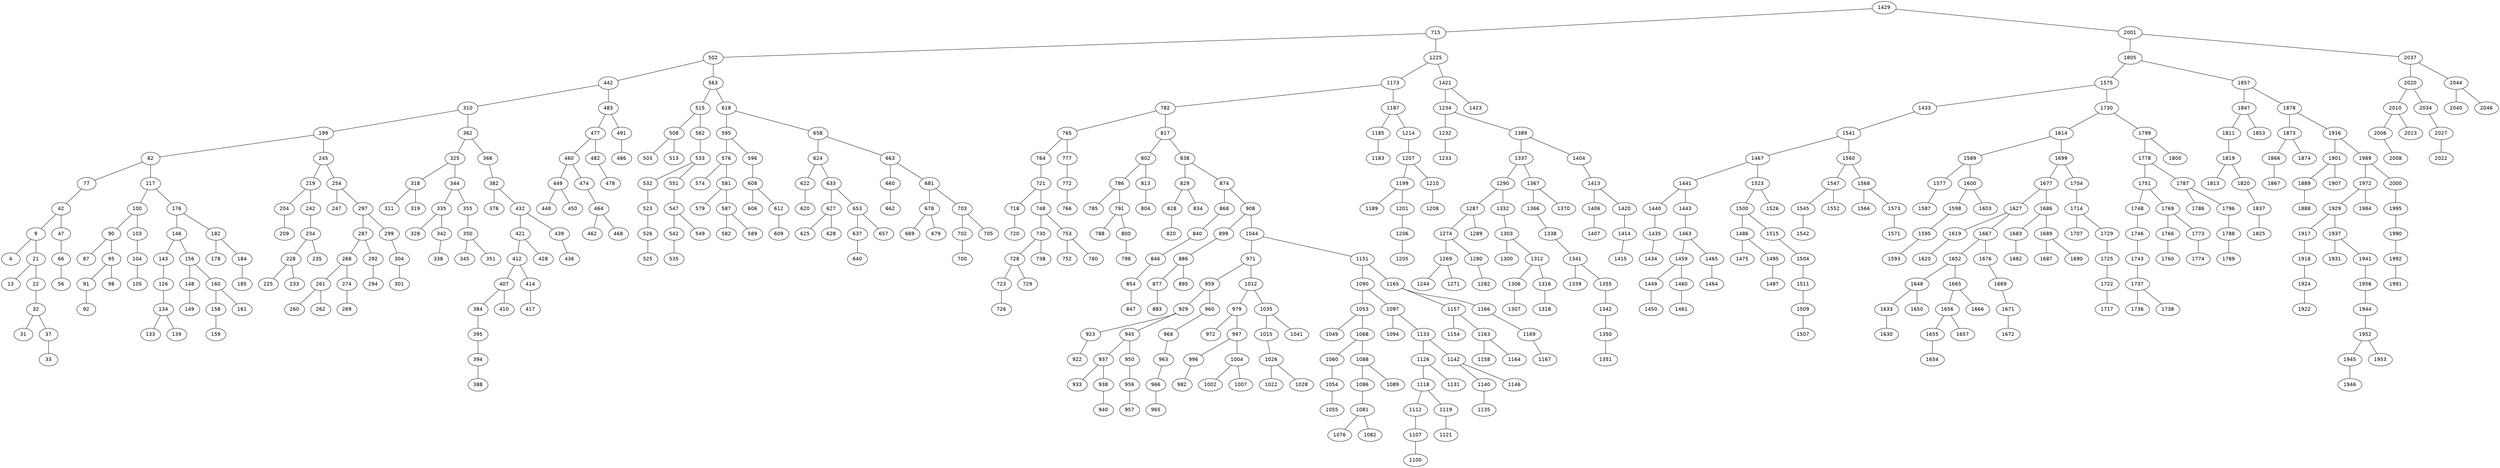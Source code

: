 graph BST {
    node [fontname="Helvetica"];
    1429 [label="1429"];
    1429 -- 715;
    715 [label="715"];
    715 -- 502;
    502 [label="502"];
    502 -- 442;
    442 [label="442"];
    442 -- 310;
    310 [label="310"];
    310 -- 199;
    199 [label="199"];
    199 -- 82;
    82 [label="82"];
    82 -- 77;
    77 [label="77"];
    77 -- 42;
    42 [label="42"];
    42 -- 9;
    9 [label="9"];
    9 -- 4;
    4 [label="4"];
    9 -- 21;
    21 [label="21"];
    21 -- 13;
    13 [label="13"];
    21 -- 22;
    22 [label="22"];
    22 -- 32;
    32 [label="32"];
    32 -- 31;
    31 [label="31"];
    32 -- 37;
    37 [label="37"];
    37 -- 33;
    33 [label="33"];
    42 -- 47;
    47 [label="47"];
    47 -- 66;
    66 [label="66"];
    66 -- 56;
    56 [label="56"];
    82 -- 117;
    117 [label="117"];
    117 -- 100;
    100 [label="100"];
    100 -- 90;
    90 [label="90"];
    90 -- 87;
    87 [label="87"];
    90 -- 95;
    95 [label="95"];
    95 -- 91;
    91 [label="91"];
    91 -- 92;
    92 [label="92"];
    95 -- 98;
    98 [label="98"];
    100 -- 103;
    103 [label="103"];
    103 -- 104;
    104 [label="104"];
    104 -- 105;
    105 [label="105"];
    117 -- 176;
    176 [label="176"];
    176 -- 146;
    146 [label="146"];
    146 -- 143;
    143 [label="143"];
    143 -- 126;
    126 [label="126"];
    126 -- 134;
    134 [label="134"];
    134 -- 133;
    133 [label="133"];
    134 -- 139;
    139 [label="139"];
    146 -- 156;
    156 [label="156"];
    156 -- 148;
    148 [label="148"];
    148 -- 149;
    149 [label="149"];
    156 -- 160;
    160 [label="160"];
    160 -- 158;
    158 [label="158"];
    158 -- 159;
    159 [label="159"];
    160 -- 161;
    161 [label="161"];
    176 -- 182;
    182 [label="182"];
    182 -- 178;
    178 [label="178"];
    182 -- 184;
    184 [label="184"];
    184 -- 185;
    185 [label="185"];
    199 -- 245;
    245 [label="245"];
    245 -- 219;
    219 [label="219"];
    219 -- 204;
    204 [label="204"];
    204 -- 209;
    209 [label="209"];
    219 -- 242;
    242 [label="242"];
    242 -- 234;
    234 [label="234"];
    234 -- 228;
    228 [label="228"];
    228 -- 225;
    225 [label="225"];
    228 -- 233;
    233 [label="233"];
    234 -- 235;
    235 [label="235"];
    245 -- 254;
    254 [label="254"];
    254 -- 247;
    247 [label="247"];
    254 -- 297;
    297 [label="297"];
    297 -- 287;
    287 [label="287"];
    287 -- 268;
    268 [label="268"];
    268 -- 261;
    261 [label="261"];
    261 -- 260;
    260 [label="260"];
    261 -- 262;
    262 [label="262"];
    268 -- 274;
    274 [label="274"];
    274 -- 269;
    269 [label="269"];
    287 -- 292;
    292 [label="292"];
    292 -- 294;
    294 [label="294"];
    297 -- 299;
    299 [label="299"];
    299 -- 304;
    304 [label="304"];
    304 -- 301;
    301 [label="301"];
    310 -- 362;
    362 [label="362"];
    362 -- 325;
    325 [label="325"];
    325 -- 318;
    318 [label="318"];
    318 -- 311;
    311 [label="311"];
    318 -- 319;
    319 [label="319"];
    325 -- 344;
    344 [label="344"];
    344 -- 335;
    335 [label="335"];
    335 -- 328;
    328 [label="328"];
    335 -- 342;
    342 [label="342"];
    342 -- 338;
    338 [label="338"];
    344 -- 355;
    355 [label="355"];
    355 -- 350;
    350 [label="350"];
    350 -- 345;
    345 [label="345"];
    350 -- 351;
    351 [label="351"];
    362 -- 366;
    366 [label="366"];
    366 -- 382;
    382 [label="382"];
    382 -- 376;
    376 [label="376"];
    382 -- 432;
    432 [label="432"];
    432 -- 421;
    421 [label="421"];
    421 -- 412;
    412 [label="412"];
    412 -- 407;
    407 [label="407"];
    407 -- 384;
    384 [label="384"];
    384 -- 395;
    395 [label="395"];
    395 -- 394;
    394 [label="394"];
    394 -- 388;
    388 [label="388"];
    407 -- 410;
    410 [label="410"];
    412 -- 414;
    414 [label="414"];
    414 -- 417;
    417 [label="417"];
    421 -- 428;
    428 [label="428"];
    432 -- 439;
    439 [label="439"];
    439 -- 436;
    436 [label="436"];
    442 -- 483;
    483 [label="483"];
    483 -- 477;
    477 [label="477"];
    477 -- 460;
    460 [label="460"];
    460 -- 449;
    449 [label="449"];
    449 -- 448;
    448 [label="448"];
    449 -- 450;
    450 [label="450"];
    460 -- 474;
    474 [label="474"];
    474 -- 464;
    464 [label="464"];
    464 -- 462;
    462 [label="462"];
    464 -- 468;
    468 [label="468"];
    477 -- 482;
    482 [label="482"];
    482 -- 478;
    478 [label="478"];
    483 -- 491;
    491 [label="491"];
    491 -- 486;
    486 [label="486"];
    502 -- 563;
    563 [label="563"];
    563 -- 515;
    515 [label="515"];
    515 -- 508;
    508 [label="508"];
    508 -- 503;
    503 [label="503"];
    508 -- 513;
    513 [label="513"];
    515 -- 562;
    562 [label="562"];
    562 -- 533;
    533 [label="533"];
    533 -- 532;
    532 [label="532"];
    532 -- 523;
    523 [label="523"];
    523 -- 526;
    526 [label="526"];
    526 -- 525;
    525 [label="525"];
    533 -- 551;
    551 [label="551"];
    551 -- 547;
    547 [label="547"];
    547 -- 542;
    542 [label="542"];
    542 -- 535;
    535 [label="535"];
    547 -- 549;
    549 [label="549"];
    563 -- 618;
    618 [label="618"];
    618 -- 595;
    595 [label="595"];
    595 -- 576;
    576 [label="576"];
    576 -- 574;
    574 [label="574"];
    576 -- 581;
    581 [label="581"];
    581 -- 579;
    579 [label="579"];
    581 -- 587;
    587 [label="587"];
    587 -- 582;
    582 [label="582"];
    587 -- 589;
    589 [label="589"];
    595 -- 596;
    596 [label="596"];
    596 -- 608;
    608 [label="608"];
    608 -- 606;
    606 [label="606"];
    608 -- 612;
    612 [label="612"];
    612 -- 609;
    609 [label="609"];
    618 -- 658;
    658 [label="658"];
    658 -- 624;
    624 [label="624"];
    624 -- 622;
    622 [label="622"];
    622 -- 620;
    620 [label="620"];
    624 -- 633;
    633 [label="633"];
    633 -- 627;
    627 [label="627"];
    627 -- 625;
    625 [label="625"];
    627 -- 628;
    628 [label="628"];
    633 -- 653;
    653 [label="653"];
    653 -- 637;
    637 [label="637"];
    637 -- 640;
    640 [label="640"];
    653 -- 657;
    657 [label="657"];
    658 -- 663;
    663 [label="663"];
    663 -- 660;
    660 [label="660"];
    660 -- 662;
    662 [label="662"];
    663 -- 681;
    681 [label="681"];
    681 -- 678;
    678 [label="678"];
    678 -- 669;
    669 [label="669"];
    678 -- 679;
    679 [label="679"];
    681 -- 703;
    703 [label="703"];
    703 -- 702;
    702 [label="702"];
    702 -- 700;
    700 [label="700"];
    703 -- 705;
    705 [label="705"];
    715 -- 1225;
    1225 [label="1225"];
    1225 -- 1173;
    1173 [label="1173"];
    1173 -- 782;
    782 [label="782"];
    782 -- 765;
    765 [label="765"];
    765 -- 764;
    764 [label="764"];
    764 -- 721;
    721 [label="721"];
    721 -- 718;
    718 [label="718"];
    718 -- 720;
    720 [label="720"];
    721 -- 748;
    748 [label="748"];
    748 -- 730;
    730 [label="730"];
    730 -- 728;
    728 [label="728"];
    728 -- 723;
    723 [label="723"];
    723 -- 726;
    726 [label="726"];
    728 -- 729;
    729 [label="729"];
    730 -- 738;
    738 [label="738"];
    748 -- 753;
    753 [label="753"];
    753 -- 752;
    752 [label="752"];
    753 -- 760;
    760 [label="760"];
    765 -- 777;
    777 [label="777"];
    777 -- 772;
    772 [label="772"];
    772 -- 766;
    766 [label="766"];
    782 -- 817;
    817 [label="817"];
    817 -- 802;
    802 [label="802"];
    802 -- 786;
    786 [label="786"];
    786 -- 785;
    785 [label="785"];
    786 -- 791;
    791 [label="791"];
    791 -- 788;
    788 [label="788"];
    791 -- 800;
    800 [label="800"];
    800 -- 798;
    798 [label="798"];
    802 -- 813;
    813 [label="813"];
    813 -- 804;
    804 [label="804"];
    817 -- 838;
    838 [label="838"];
    838 -- 829;
    829 [label="829"];
    829 -- 828;
    828 [label="828"];
    828 -- 820;
    820 [label="820"];
    829 -- 834;
    834 [label="834"];
    838 -- 874;
    874 [label="874"];
    874 -- 868;
    868 [label="868"];
    868 -- 840;
    840 [label="840"];
    840 -- 846;
    846 [label="846"];
    846 -- 854;
    854 [label="854"];
    854 -- 847;
    847 [label="847"];
    874 -- 908;
    908 [label="908"];
    908 -- 899;
    899 [label="899"];
    899 -- 886;
    886 [label="886"];
    886 -- 877;
    877 [label="877"];
    877 -- 883;
    883 [label="883"];
    886 -- 895;
    895 [label="895"];
    908 -- 1044;
    1044 [label="1044"];
    1044 -- 971;
    971 [label="971"];
    971 -- 959;
    959 [label="959"];
    959 -- 929;
    929 [label="929"];
    929 -- 923;
    923 [label="923"];
    923 -- 922;
    922 [label="922"];
    929 -- 945;
    945 [label="945"];
    945 -- 937;
    937 [label="937"];
    937 -- 933;
    933 [label="933"];
    937 -- 938;
    938 [label="938"];
    938 -- 940;
    940 [label="940"];
    945 -- 950;
    950 [label="950"];
    950 -- 956;
    956 [label="956"];
    956 -- 957;
    957 [label="957"];
    959 -- 960;
    960 [label="960"];
    960 -- 968;
    968 [label="968"];
    968 -- 963;
    963 [label="963"];
    963 -- 966;
    966 [label="966"];
    966 -- 965;
    965 [label="965"];
    971 -- 1012;
    1012 [label="1012"];
    1012 -- 979;
    979 [label="979"];
    979 -- 972;
    972 [label="972"];
    979 -- 997;
    997 [label="997"];
    997 -- 996;
    996 [label="996"];
    996 -- 982;
    982 [label="982"];
    997 -- 1004;
    1004 [label="1004"];
    1004 -- 1002;
    1002 [label="1002"];
    1004 -- 1007;
    1007 [label="1007"];
    1012 -- 1035;
    1035 [label="1035"];
    1035 -- 1015;
    1015 [label="1015"];
    1015 -- 1026;
    1026 [label="1026"];
    1026 -- 1022;
    1022 [label="1022"];
    1026 -- 1028;
    1028 [label="1028"];
    1035 -- 1041;
    1041 [label="1041"];
    1044 -- 1151;
    1151 [label="1151"];
    1151 -- 1090;
    1090 [label="1090"];
    1090 -- 1053;
    1053 [label="1053"];
    1053 -- 1049;
    1049 [label="1049"];
    1053 -- 1068;
    1068 [label="1068"];
    1068 -- 1060;
    1060 [label="1060"];
    1060 -- 1054;
    1054 [label="1054"];
    1054 -- 1055;
    1055 [label="1055"];
    1068 -- 1088;
    1088 [label="1088"];
    1088 -- 1086;
    1086 [label="1086"];
    1086 -- 1081;
    1081 [label="1081"];
    1081 -- 1076;
    1076 [label="1076"];
    1081 -- 1082;
    1082 [label="1082"];
    1088 -- 1089;
    1089 [label="1089"];
    1090 -- 1097;
    1097 [label="1097"];
    1097 -- 1094;
    1094 [label="1094"];
    1097 -- 1133;
    1133 [label="1133"];
    1133 -- 1126;
    1126 [label="1126"];
    1126 -- 1118;
    1118 [label="1118"];
    1118 -- 1112;
    1112 [label="1112"];
    1112 -- 1107;
    1107 [label="1107"];
    1107 -- 1100;
    1100 [label="1100"];
    1118 -- 1119;
    1119 [label="1119"];
    1119 -- 1121;
    1121 [label="1121"];
    1126 -- 1131;
    1131 [label="1131"];
    1133 -- 1142;
    1142 [label="1142"];
    1142 -- 1140;
    1140 [label="1140"];
    1140 -- 1135;
    1135 [label="1135"];
    1142 -- 1146;
    1146 [label="1146"];
    1151 -- 1165;
    1165 [label="1165"];
    1165 -- 1157;
    1157 [label="1157"];
    1157 -- 1154;
    1154 [label="1154"];
    1157 -- 1163;
    1163 [label="1163"];
    1163 -- 1158;
    1158 [label="1158"];
    1163 -- 1164;
    1164 [label="1164"];
    1165 -- 1166;
    1166 [label="1166"];
    1166 -- 1169;
    1169 [label="1169"];
    1169 -- 1167;
    1167 [label="1167"];
    1173 -- 1187;
    1187 [label="1187"];
    1187 -- 1185;
    1185 [label="1185"];
    1185 -- 1183;
    1183 [label="1183"];
    1187 -- 1214;
    1214 [label="1214"];
    1214 -- 1207;
    1207 [label="1207"];
    1207 -- 1199;
    1199 [label="1199"];
    1199 -- 1189;
    1189 [label="1189"];
    1199 -- 1201;
    1201 [label="1201"];
    1201 -- 1206;
    1206 [label="1206"];
    1206 -- 1205;
    1205 [label="1205"];
    1207 -- 1210;
    1210 [label="1210"];
    1210 -- 1208;
    1208 [label="1208"];
    1225 -- 1421;
    1421 [label="1421"];
    1421 -- 1234;
    1234 [label="1234"];
    1234 -- 1232;
    1232 [label="1232"];
    1232 -- 1233;
    1233 [label="1233"];
    1234 -- 1389;
    1389 [label="1389"];
    1389 -- 1337;
    1337 [label="1337"];
    1337 -- 1290;
    1290 [label="1290"];
    1290 -- 1287;
    1287 [label="1287"];
    1287 -- 1274;
    1274 [label="1274"];
    1274 -- 1269;
    1269 [label="1269"];
    1269 -- 1244;
    1244 [label="1244"];
    1269 -- 1271;
    1271 [label="1271"];
    1274 -- 1280;
    1280 [label="1280"];
    1280 -- 1282;
    1282 [label="1282"];
    1287 -- 1289;
    1289 [label="1289"];
    1290 -- 1332;
    1332 [label="1332"];
    1332 -- 1303;
    1303 [label="1303"];
    1303 -- 1300;
    1300 [label="1300"];
    1303 -- 1312;
    1312 [label="1312"];
    1312 -- 1306;
    1306 [label="1306"];
    1306 -- 1307;
    1307 [label="1307"];
    1312 -- 1316;
    1316 [label="1316"];
    1316 -- 1318;
    1318 [label="1318"];
    1337 -- 1367;
    1367 [label="1367"];
    1367 -- 1366;
    1366 [label="1366"];
    1366 -- 1338;
    1338 [label="1338"];
    1338 -- 1341;
    1341 [label="1341"];
    1341 -- 1339;
    1339 [label="1339"];
    1341 -- 1355;
    1355 [label="1355"];
    1355 -- 1342;
    1342 [label="1342"];
    1342 -- 1350;
    1350 [label="1350"];
    1350 -- 1351;
    1351 [label="1351"];
    1367 -- 1370;
    1370 [label="1370"];
    1389 -- 1404;
    1404 [label="1404"];
    1404 -- 1413;
    1413 [label="1413"];
    1413 -- 1406;
    1406 [label="1406"];
    1406 -- 1407;
    1407 [label="1407"];
    1413 -- 1420;
    1420 [label="1420"];
    1420 -- 1414;
    1414 [label="1414"];
    1414 -- 1415;
    1415 [label="1415"];
    1421 -- 1423;
    1423 [label="1423"];
    1429 -- 2001;
    2001 [label="2001"];
    2001 -- 1805;
    1805 [label="1805"];
    1805 -- 1575;
    1575 [label="1575"];
    1575 -- 1433;
    1433 [label="1433"];
    1433 -- 1541;
    1541 [label="1541"];
    1541 -- 1467;
    1467 [label="1467"];
    1467 -- 1441;
    1441 [label="1441"];
    1441 -- 1440;
    1440 [label="1440"];
    1440 -- 1435;
    1435 [label="1435"];
    1435 -- 1434;
    1434 [label="1434"];
    1441 -- 1443;
    1443 [label="1443"];
    1443 -- 1463;
    1463 [label="1463"];
    1463 -- 1459;
    1459 [label="1459"];
    1459 -- 1449;
    1449 [label="1449"];
    1449 -- 1450;
    1450 [label="1450"];
    1459 -- 1460;
    1460 [label="1460"];
    1460 -- 1461;
    1461 [label="1461"];
    1463 -- 1465;
    1465 [label="1465"];
    1465 -- 1464;
    1464 [label="1464"];
    1467 -- 1523;
    1523 [label="1523"];
    1523 -- 1500;
    1500 [label="1500"];
    1500 -- 1486;
    1486 [label="1486"];
    1486 -- 1475;
    1475 [label="1475"];
    1486 -- 1495;
    1495 [label="1495"];
    1495 -- 1487;
    1487 [label="1487"];
    1500 -- 1515;
    1515 [label="1515"];
    1515 -- 1504;
    1504 [label="1504"];
    1504 -- 1511;
    1511 [label="1511"];
    1511 -- 1509;
    1509 [label="1509"];
    1509 -- 1507;
    1507 [label="1507"];
    1523 -- 1526;
    1526 [label="1526"];
    1541 -- 1560;
    1560 [label="1560"];
    1560 -- 1547;
    1547 [label="1547"];
    1547 -- 1545;
    1545 [label="1545"];
    1545 -- 1542;
    1542 [label="1542"];
    1547 -- 1552;
    1552 [label="1552"];
    1560 -- 1568;
    1568 [label="1568"];
    1568 -- 1566;
    1566 [label="1566"];
    1568 -- 1573;
    1573 [label="1573"];
    1573 -- 1571;
    1571 [label="1571"];
    1575 -- 1730;
    1730 [label="1730"];
    1730 -- 1614;
    1614 [label="1614"];
    1614 -- 1589;
    1589 [label="1589"];
    1589 -- 1577;
    1577 [label="1577"];
    1577 -- 1587;
    1587 [label="1587"];
    1589 -- 1600;
    1600 [label="1600"];
    1600 -- 1598;
    1598 [label="1598"];
    1598 -- 1595;
    1595 [label="1595"];
    1595 -- 1593;
    1593 [label="1593"];
    1600 -- 1603;
    1603 [label="1603"];
    1614 -- 1699;
    1699 [label="1699"];
    1699 -- 1677;
    1677 [label="1677"];
    1677 -- 1627;
    1627 [label="1627"];
    1627 -- 1619;
    1619 [label="1619"];
    1619 -- 1620;
    1620 [label="1620"];
    1627 -- 1667;
    1667 [label="1667"];
    1667 -- 1652;
    1652 [label="1652"];
    1652 -- 1648;
    1648 [label="1648"];
    1648 -- 1633;
    1633 [label="1633"];
    1633 -- 1630;
    1630 [label="1630"];
    1648 -- 1650;
    1650 [label="1650"];
    1652 -- 1665;
    1665 [label="1665"];
    1665 -- 1656;
    1656 [label="1656"];
    1656 -- 1655;
    1655 [label="1655"];
    1655 -- 1654;
    1654 [label="1654"];
    1656 -- 1657;
    1657 [label="1657"];
    1665 -- 1666;
    1666 [label="1666"];
    1667 -- 1676;
    1676 [label="1676"];
    1676 -- 1669;
    1669 [label="1669"];
    1669 -- 1671;
    1671 [label="1671"];
    1671 -- 1672;
    1672 [label="1672"];
    1677 -- 1686;
    1686 [label="1686"];
    1686 -- 1683;
    1683 [label="1683"];
    1683 -- 1682;
    1682 [label="1682"];
    1686 -- 1689;
    1689 [label="1689"];
    1689 -- 1687;
    1687 [label="1687"];
    1689 -- 1690;
    1690 [label="1690"];
    1699 -- 1704;
    1704 [label="1704"];
    1704 -- 1714;
    1714 [label="1714"];
    1714 -- 1707;
    1707 [label="1707"];
    1714 -- 1729;
    1729 [label="1729"];
    1729 -- 1725;
    1725 [label="1725"];
    1725 -- 1722;
    1722 [label="1722"];
    1722 -- 1717;
    1717 [label="1717"];
    1730 -- 1799;
    1799 [label="1799"];
    1799 -- 1778;
    1778 [label="1778"];
    1778 -- 1751;
    1751 [label="1751"];
    1751 -- 1748;
    1748 [label="1748"];
    1748 -- 1746;
    1746 [label="1746"];
    1746 -- 1743;
    1743 [label="1743"];
    1743 -- 1737;
    1737 [label="1737"];
    1737 -- 1736;
    1736 [label="1736"];
    1737 -- 1738;
    1738 [label="1738"];
    1751 -- 1769;
    1769 [label="1769"];
    1769 -- 1766;
    1766 [label="1766"];
    1766 -- 1760;
    1760 [label="1760"];
    1769 -- 1773;
    1773 [label="1773"];
    1773 -- 1774;
    1774 [label="1774"];
    1778 -- 1787;
    1787 [label="1787"];
    1787 -- 1786;
    1786 [label="1786"];
    1787 -- 1796;
    1796 [label="1796"];
    1796 -- 1788;
    1788 [label="1788"];
    1788 -- 1789;
    1789 [label="1789"];
    1799 -- 1800;
    1800 [label="1800"];
    1805 -- 1857;
    1857 [label="1857"];
    1857 -- 1847;
    1847 [label="1847"];
    1847 -- 1811;
    1811 [label="1811"];
    1811 -- 1819;
    1819 [label="1819"];
    1819 -- 1813;
    1813 [label="1813"];
    1819 -- 1820;
    1820 [label="1820"];
    1820 -- 1837;
    1837 [label="1837"];
    1837 -- 1825;
    1825 [label="1825"];
    1847 -- 1853;
    1853 [label="1853"];
    1857 -- 1878;
    1878 [label="1878"];
    1878 -- 1873;
    1873 [label="1873"];
    1873 -- 1866;
    1866 [label="1866"];
    1866 -- 1867;
    1867 [label="1867"];
    1873 -- 1874;
    1874 [label="1874"];
    1878 -- 1916;
    1916 [label="1916"];
    1916 -- 1901;
    1901 [label="1901"];
    1901 -- 1889;
    1889 [label="1889"];
    1889 -- 1888;
    1888 [label="1888"];
    1901 -- 1907;
    1907 [label="1907"];
    1916 -- 1989;
    1989 [label="1989"];
    1989 -- 1972;
    1972 [label="1972"];
    1972 -- 1929;
    1929 [label="1929"];
    1929 -- 1917;
    1917 [label="1917"];
    1917 -- 1918;
    1918 [label="1918"];
    1918 -- 1924;
    1924 [label="1924"];
    1924 -- 1922;
    1922 [label="1922"];
    1929 -- 1937;
    1937 [label="1937"];
    1937 -- 1931;
    1931 [label="1931"];
    1937 -- 1941;
    1941 [label="1941"];
    1941 -- 1956;
    1956 [label="1956"];
    1956 -- 1944;
    1944 [label="1944"];
    1944 -- 1952;
    1952 [label="1952"];
    1952 -- 1945;
    1945 [label="1945"];
    1945 -- 1946;
    1946 [label="1946"];
    1952 -- 1953;
    1953 [label="1953"];
    1972 -- 1984;
    1984 [label="1984"];
    1989 -- 2000;
    2000 [label="2000"];
    2000 -- 1995;
    1995 [label="1995"];
    1995 -- 1990;
    1990 [label="1990"];
    1990 -- 1992;
    1992 [label="1992"];
    1992 -- 1991;
    1991 [label="1991"];
    2001 -- 2037;
    2037 [label="2037"];
    2037 -- 2020;
    2020 [label="2020"];
    2020 -- 2010;
    2010 [label="2010"];
    2010 -- 2006;
    2006 [label="2006"];
    2006 -- 2008;
    2008 [label="2008"];
    2010 -- 2013;
    2013 [label="2013"];
    2020 -- 2034;
    2034 [label="2034"];
    2034 -- 2027;
    2027 [label="2027"];
    2027 -- 2022;
    2022 [label="2022"];
    2037 -- 2044;
    2044 [label="2044"];
    2044 -- 2040;
    2040 [label="2040"];
    2044 -- 2046;
    2046 [label="2046"];
}
